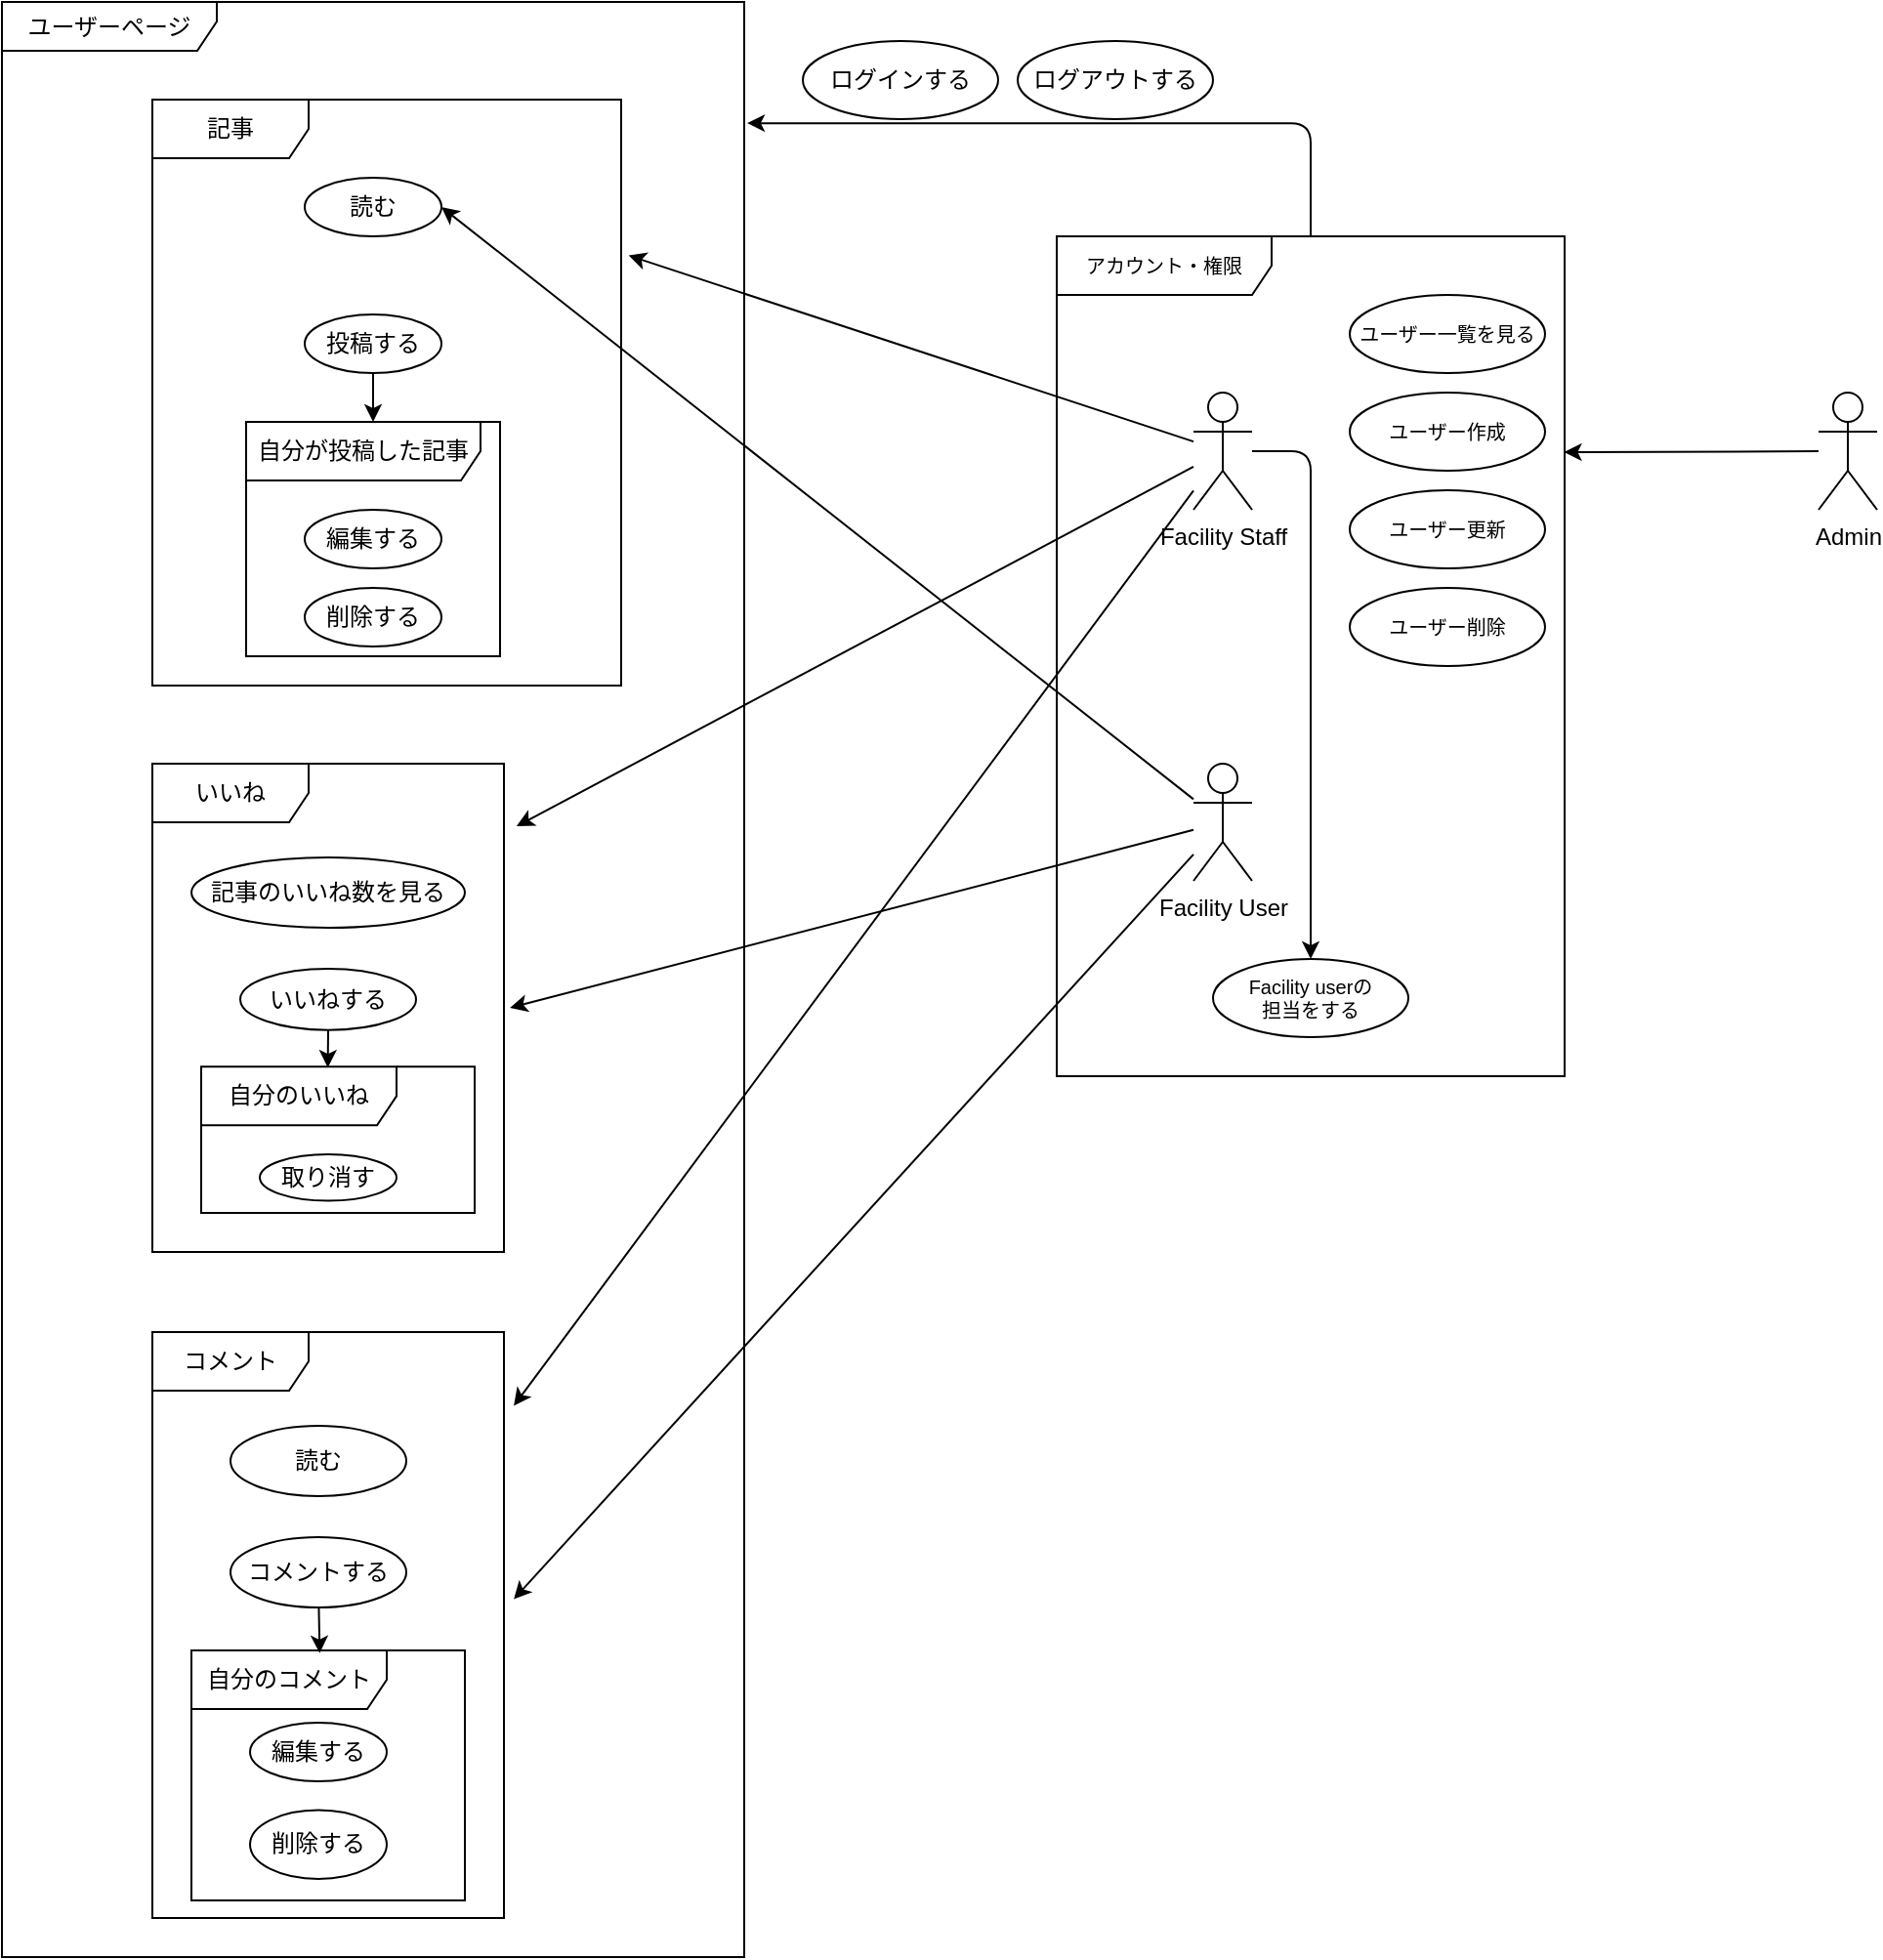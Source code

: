 <mxfile>
    <diagram id="mUZbpqldOiTae5J7npwn" name="ページ1">
        <mxGraphModel dx="2057" dy="566" grid="1" gridSize="10" guides="1" tooltips="1" connect="1" arrows="1" fold="1" page="1" pageScale="1" pageWidth="827" pageHeight="1169" math="0" shadow="0">
            <root>
                <mxCell id="0"/>
                <mxCell id="1" parent="0"/>
                <mxCell id="107" value="ユーザーページ" style="shape=umlFrame;whiteSpace=wrap;html=1;shadow=0;fontSize=12;width=110;height=25;" parent="1" vertex="1">
                    <mxGeometry x="-640" y="50" width="380" height="1001" as="geometry"/>
                </mxCell>
                <mxCell id="139" style="edgeStyle=orthogonalEdgeStyle;html=1;entryX=1.004;entryY=0.062;entryDx=0;entryDy=0;entryPerimeter=0;" parent="1" source="117" target="107" edge="1">
                    <mxGeometry relative="1" as="geometry">
                        <mxPoint x="20" y="100" as="targetPoint"/>
                        <Array as="points">
                            <mxPoint x="30" y="112"/>
                        </Array>
                    </mxGeometry>
                </mxCell>
                <mxCell id="117" value="アカウント・権限" style="shape=umlFrame;whiteSpace=wrap;html=1;fontSize=10;width=110;height=30;" parent="1" vertex="1">
                    <mxGeometry x="-100" y="170" width="260" height="430" as="geometry"/>
                </mxCell>
                <mxCell id="18" style="edgeStyle=none;html=1;entryX=1;entryY=0.5;entryDx=0;entryDy=0;" parent="1" source="3" target="7" edge="1">
                    <mxGeometry relative="1" as="geometry"/>
                </mxCell>
                <mxCell id="95" style="edgeStyle=none;html=1;entryX=1.017;entryY=0.5;entryDx=0;entryDy=0;fontSize=8;entryPerimeter=0;" parent="1" source="3" target="70" edge="1">
                    <mxGeometry relative="1" as="geometry"/>
                </mxCell>
                <mxCell id="137" style="edgeStyle=none;html=1;entryX=1.028;entryY=0.456;entryDx=0;entryDy=0;entryPerimeter=0;" parent="1" source="3" target="44" edge="1">
                    <mxGeometry relative="1" as="geometry">
                        <mxPoint x="-230" y="700" as="targetPoint"/>
                    </mxGeometry>
                </mxCell>
                <mxCell id="3" value="Facility User" style="shape=umlActor;verticalLabelPosition=bottom;verticalAlign=top;html=1;" parent="1" vertex="1">
                    <mxGeometry x="-30" y="440" width="30" height="60" as="geometry"/>
                </mxCell>
                <mxCell id="86" style="edgeStyle=none;html=1;entryX=1.036;entryY=0.128;entryDx=0;entryDy=0;fontSize=8;entryPerimeter=0;" parent="1" source="19" target="70" edge="1">
                    <mxGeometry relative="1" as="geometry"/>
                </mxCell>
                <mxCell id="125" style="edgeStyle=orthogonalEdgeStyle;html=1;entryX=0.5;entryY=0;entryDx=0;entryDy=0;fontSize=10;" parent="1" source="19" target="126" edge="1">
                    <mxGeometry relative="1" as="geometry">
                        <Array as="points">
                            <mxPoint x="30" y="280"/>
                        </Array>
                    </mxGeometry>
                </mxCell>
                <mxCell id="138" style="edgeStyle=none;html=1;entryX=1.028;entryY=0.126;entryDx=0;entryDy=0;entryPerimeter=0;" parent="1" source="19" target="44" edge="1">
                    <mxGeometry relative="1" as="geometry"/>
                </mxCell>
                <mxCell id="141" style="html=1;entryX=1.016;entryY=0.266;entryDx=0;entryDy=0;entryPerimeter=0;" parent="1" source="19" target="11" edge="1">
                    <mxGeometry relative="1" as="geometry"/>
                </mxCell>
                <mxCell id="19" value="Facility Staff" style="shape=umlActor;verticalLabelPosition=bottom;verticalAlign=top;html=1;" parent="1" vertex="1">
                    <mxGeometry x="-30" y="250" width="30" height="60" as="geometry"/>
                </mxCell>
                <mxCell id="102" value="" style="group" parent="1" vertex="1" connectable="0">
                    <mxGeometry x="-563" y="731" width="180" height="300" as="geometry"/>
                </mxCell>
                <mxCell id="44" value="コメント" style="shape=umlFrame;whiteSpace=wrap;html=1;width=80;height=30;" parent="102" vertex="1">
                    <mxGeometry width="180" height="300" as="geometry"/>
                </mxCell>
                <mxCell id="55" value="読む" style="ellipse;whiteSpace=wrap;html=1;align=center;" parent="102" vertex="1">
                    <mxGeometry x="40" y="48" width="90" height="36" as="geometry"/>
                </mxCell>
                <mxCell id="56" value="自分のコメント" style="shape=umlFrame;whiteSpace=wrap;html=1;width=100;height=30;" parent="102" vertex="1">
                    <mxGeometry x="20" y="163" width="140" height="128" as="geometry"/>
                </mxCell>
                <mxCell id="77" style="edgeStyle=none;html=1;entryX=0.469;entryY=0.011;entryDx=0;entryDy=0;entryPerimeter=0;fontSize=8;" parent="102" source="57" target="56" edge="1">
                    <mxGeometry relative="1" as="geometry"/>
                </mxCell>
                <mxCell id="57" value="コメントする" style="ellipse;whiteSpace=wrap;html=1;align=center;" parent="102" vertex="1">
                    <mxGeometry x="40" y="105" width="90" height="36" as="geometry"/>
                </mxCell>
                <mxCell id="58" value="編集する" style="ellipse;whiteSpace=wrap;html=1;align=center;" parent="102" vertex="1">
                    <mxGeometry x="50" y="200" width="70" height="30" as="geometry"/>
                </mxCell>
                <mxCell id="59" value="削除する" style="ellipse;whiteSpace=wrap;html=1;align=center;" parent="102" vertex="1">
                    <mxGeometry x="50" y="244.8" width="70" height="35.2" as="geometry"/>
                </mxCell>
                <mxCell id="147" style="edgeStyle=none;html=1;entryX=0.999;entryY=0.257;entryDx=0;entryDy=0;entryPerimeter=0;" edge="1" parent="1" source="114" target="117">
                    <mxGeometry relative="1" as="geometry"/>
                </mxCell>
                <mxCell id="114" value="Admin" style="shape=umlActor;verticalLabelPosition=bottom;verticalAlign=top;html=1;" parent="1" vertex="1">
                    <mxGeometry x="290" y="250" width="30" height="60" as="geometry"/>
                </mxCell>
                <mxCell id="118" value="" style="group" parent="1" vertex="1" connectable="0">
                    <mxGeometry x="-563" y="440" width="180" height="250" as="geometry"/>
                </mxCell>
                <mxCell id="70" value="いいね" style="shape=umlFrame;whiteSpace=wrap;html=1;width=80;height=30;" parent="118" vertex="1">
                    <mxGeometry width="180" height="250" as="geometry"/>
                </mxCell>
                <mxCell id="71" value="いいねする" style="ellipse;whiteSpace=wrap;html=1;align=center;" parent="118" vertex="1">
                    <mxGeometry x="45" y="105" width="90" height="31.38" as="geometry"/>
                </mxCell>
                <mxCell id="72" value="自分のいいね" style="shape=umlFrame;whiteSpace=wrap;html=1;width=100;height=30;" parent="118" vertex="1">
                    <mxGeometry x="25" y="155.17" width="140" height="74.83" as="geometry"/>
                </mxCell>
                <mxCell id="94" style="edgeStyle=none;html=1;entryX=0.463;entryY=0.006;entryDx=0;entryDy=0;entryPerimeter=0;fontSize=8;" parent="118" source="71" target="72" edge="1">
                    <mxGeometry relative="1" as="geometry"/>
                </mxCell>
                <mxCell id="75" value="取り消す" style="ellipse;whiteSpace=wrap;html=1;align=center;" parent="118" vertex="1">
                    <mxGeometry x="55" y="199.997" width="70" height="23.793" as="geometry"/>
                </mxCell>
                <mxCell id="92" value="記事のいいね数を見る" style="ellipse;whiteSpace=wrap;html=1;align=center;" parent="118" vertex="1">
                    <mxGeometry x="20" y="48" width="140" height="36" as="geometry"/>
                </mxCell>
                <mxCell id="121" value="" style="group" parent="1" vertex="1" connectable="0">
                    <mxGeometry x="-563" y="100" width="240" height="300" as="geometry"/>
                </mxCell>
                <mxCell id="11" value="記事" style="shape=umlFrame;whiteSpace=wrap;html=1;width=80;height=30;" parent="121" vertex="1">
                    <mxGeometry width="240" height="300" as="geometry"/>
                </mxCell>
                <mxCell id="35" value="自分が投稿した記事" style="shape=umlFrame;whiteSpace=wrap;html=1;width=120;height=30;" parent="121" vertex="1">
                    <mxGeometry x="48" y="165" width="130" height="120" as="geometry"/>
                </mxCell>
                <mxCell id="7" value="読む" style="ellipse;whiteSpace=wrap;html=1;align=center;" parent="121" vertex="1">
                    <mxGeometry x="78" y="40" width="70" height="30" as="geometry"/>
                </mxCell>
                <mxCell id="42" style="edgeStyle=none;html=1;fontSize=8;" parent="121" source="14" target="35" edge="1">
                    <mxGeometry relative="1" as="geometry"/>
                </mxCell>
                <mxCell id="14" value="投稿する" style="ellipse;whiteSpace=wrap;html=1;align=center;" parent="121" vertex="1">
                    <mxGeometry x="78" y="110" width="70" height="30" as="geometry"/>
                </mxCell>
                <mxCell id="15" value="編集する" style="ellipse;whiteSpace=wrap;html=1;align=center;" parent="121" vertex="1">
                    <mxGeometry x="78" y="210" width="70" height="30" as="geometry"/>
                </mxCell>
                <mxCell id="16" value="削除する" style="ellipse;whiteSpace=wrap;html=1;align=center;" parent="121" vertex="1">
                    <mxGeometry x="78" y="250" width="70" height="30" as="geometry"/>
                </mxCell>
                <mxCell id="126" value="Facility userの&lt;br&gt;担当をする" style="ellipse;whiteSpace=wrap;html=1;align=center;fontSize=10;" parent="1" vertex="1">
                    <mxGeometry x="-20" y="540" width="100" height="40" as="geometry"/>
                </mxCell>
                <mxCell id="140" value="ログインする" style="ellipse;whiteSpace=wrap;html=1;align=center;" parent="1" vertex="1">
                    <mxGeometry x="-230" y="70" width="100" height="40" as="geometry"/>
                </mxCell>
                <mxCell id="142" value="ログアウトする" style="ellipse;whiteSpace=wrap;html=1;align=center;" parent="1" vertex="1">
                    <mxGeometry x="-120" y="70" width="100" height="40" as="geometry"/>
                </mxCell>
                <mxCell id="143" value="ユーザー作成" style="ellipse;whiteSpace=wrap;html=1;align=center;fontSize=10;" vertex="1" parent="1">
                    <mxGeometry x="50" y="250" width="100" height="40" as="geometry"/>
                </mxCell>
                <mxCell id="144" value="ユーザー更新" style="ellipse;whiteSpace=wrap;html=1;align=center;fontSize=10;" vertex="1" parent="1">
                    <mxGeometry x="50" y="300" width="100" height="40" as="geometry"/>
                </mxCell>
                <mxCell id="145" value="ユーザー削除" style="ellipse;whiteSpace=wrap;html=1;align=center;fontSize=10;" vertex="1" parent="1">
                    <mxGeometry x="50" y="350" width="100" height="40" as="geometry"/>
                </mxCell>
                <mxCell id="146" value="ユーザー一覧を見る" style="ellipse;whiteSpace=wrap;html=1;align=center;fontSize=10;" vertex="1" parent="1">
                    <mxGeometry x="50" y="200" width="100" height="40" as="geometry"/>
                </mxCell>
            </root>
        </mxGraphModel>
    </diagram>
</mxfile>